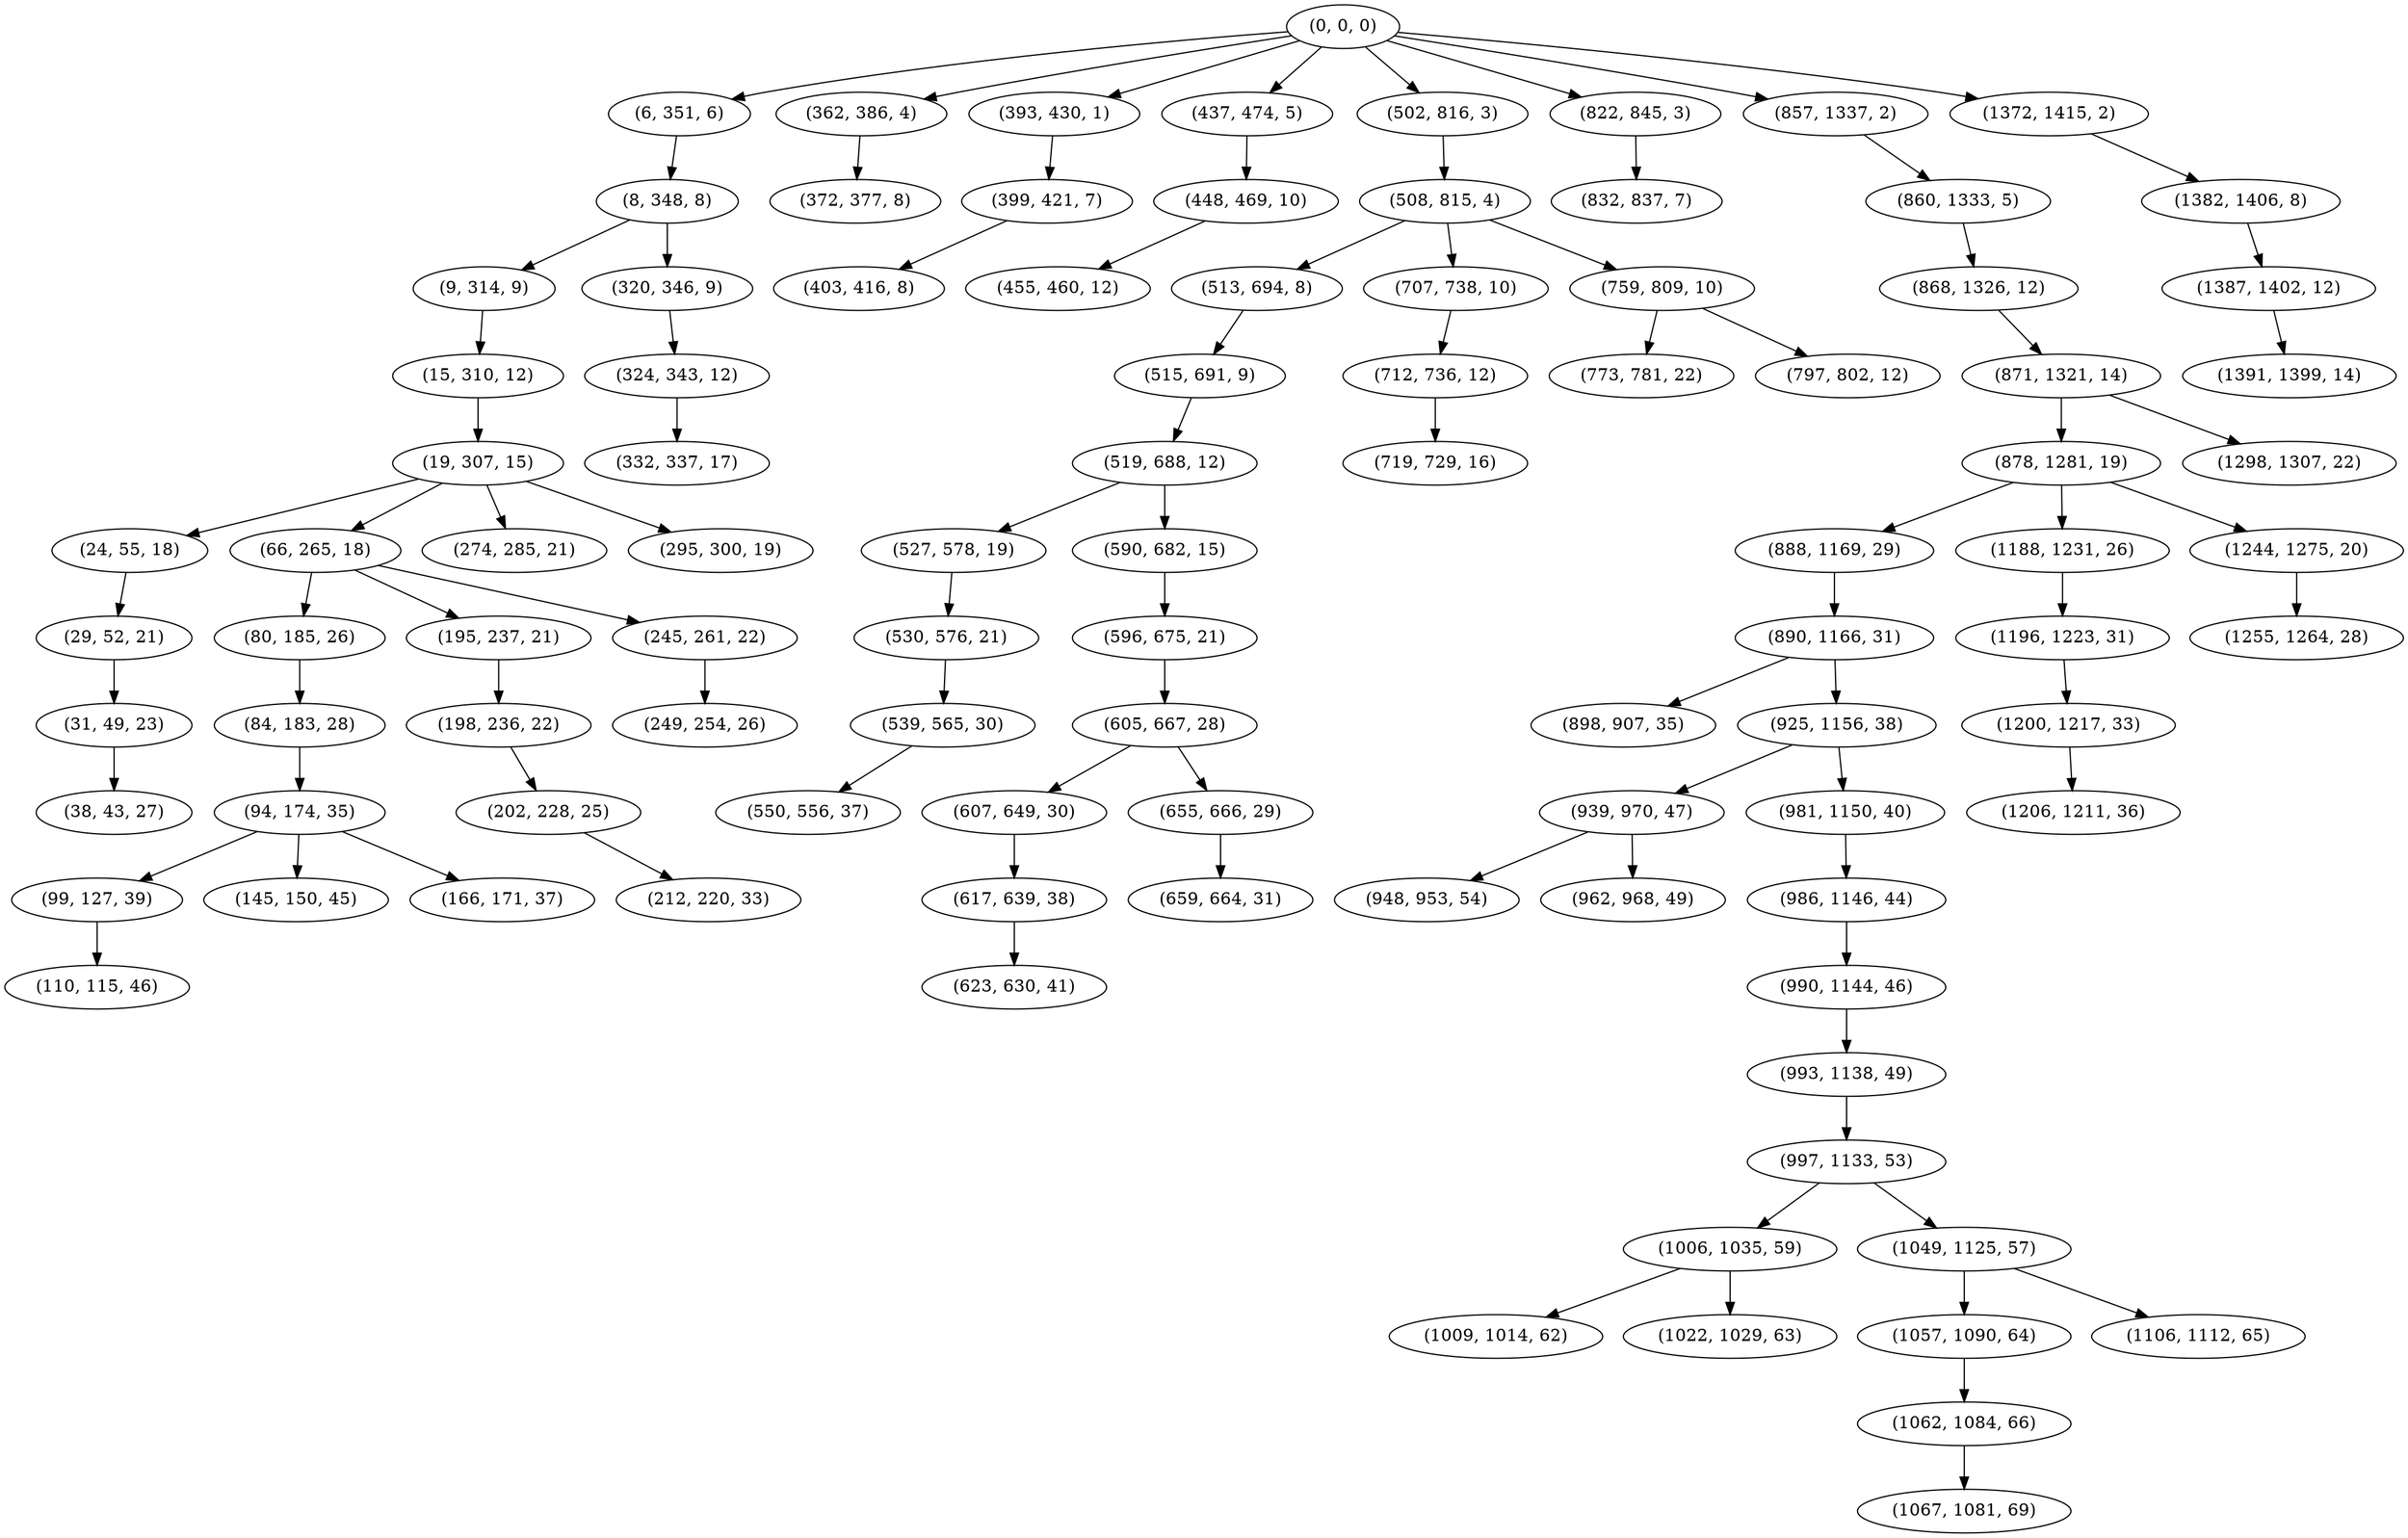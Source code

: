 digraph tree {
    "(0, 0, 0)";
    "(6, 351, 6)";
    "(8, 348, 8)";
    "(9, 314, 9)";
    "(15, 310, 12)";
    "(19, 307, 15)";
    "(24, 55, 18)";
    "(29, 52, 21)";
    "(31, 49, 23)";
    "(38, 43, 27)";
    "(66, 265, 18)";
    "(80, 185, 26)";
    "(84, 183, 28)";
    "(94, 174, 35)";
    "(99, 127, 39)";
    "(110, 115, 46)";
    "(145, 150, 45)";
    "(166, 171, 37)";
    "(195, 237, 21)";
    "(198, 236, 22)";
    "(202, 228, 25)";
    "(212, 220, 33)";
    "(245, 261, 22)";
    "(249, 254, 26)";
    "(274, 285, 21)";
    "(295, 300, 19)";
    "(320, 346, 9)";
    "(324, 343, 12)";
    "(332, 337, 17)";
    "(362, 386, 4)";
    "(372, 377, 8)";
    "(393, 430, 1)";
    "(399, 421, 7)";
    "(403, 416, 8)";
    "(437, 474, 5)";
    "(448, 469, 10)";
    "(455, 460, 12)";
    "(502, 816, 3)";
    "(508, 815, 4)";
    "(513, 694, 8)";
    "(515, 691, 9)";
    "(519, 688, 12)";
    "(527, 578, 19)";
    "(530, 576, 21)";
    "(539, 565, 30)";
    "(550, 556, 37)";
    "(590, 682, 15)";
    "(596, 675, 21)";
    "(605, 667, 28)";
    "(607, 649, 30)";
    "(617, 639, 38)";
    "(623, 630, 41)";
    "(655, 666, 29)";
    "(659, 664, 31)";
    "(707, 738, 10)";
    "(712, 736, 12)";
    "(719, 729, 16)";
    "(759, 809, 10)";
    "(773, 781, 22)";
    "(797, 802, 12)";
    "(822, 845, 3)";
    "(832, 837, 7)";
    "(857, 1337, 2)";
    "(860, 1333, 5)";
    "(868, 1326, 12)";
    "(871, 1321, 14)";
    "(878, 1281, 19)";
    "(888, 1169, 29)";
    "(890, 1166, 31)";
    "(898, 907, 35)";
    "(925, 1156, 38)";
    "(939, 970, 47)";
    "(948, 953, 54)";
    "(962, 968, 49)";
    "(981, 1150, 40)";
    "(986, 1146, 44)";
    "(990, 1144, 46)";
    "(993, 1138, 49)";
    "(997, 1133, 53)";
    "(1006, 1035, 59)";
    "(1009, 1014, 62)";
    "(1022, 1029, 63)";
    "(1049, 1125, 57)";
    "(1057, 1090, 64)";
    "(1062, 1084, 66)";
    "(1067, 1081, 69)";
    "(1106, 1112, 65)";
    "(1188, 1231, 26)";
    "(1196, 1223, 31)";
    "(1200, 1217, 33)";
    "(1206, 1211, 36)";
    "(1244, 1275, 20)";
    "(1255, 1264, 28)";
    "(1298, 1307, 22)";
    "(1372, 1415, 2)";
    "(1382, 1406, 8)";
    "(1387, 1402, 12)";
    "(1391, 1399, 14)";
    "(0, 0, 0)" -> "(6, 351, 6)";
    "(0, 0, 0)" -> "(362, 386, 4)";
    "(0, 0, 0)" -> "(393, 430, 1)";
    "(0, 0, 0)" -> "(437, 474, 5)";
    "(0, 0, 0)" -> "(502, 816, 3)";
    "(0, 0, 0)" -> "(822, 845, 3)";
    "(0, 0, 0)" -> "(857, 1337, 2)";
    "(0, 0, 0)" -> "(1372, 1415, 2)";
    "(6, 351, 6)" -> "(8, 348, 8)";
    "(8, 348, 8)" -> "(9, 314, 9)";
    "(8, 348, 8)" -> "(320, 346, 9)";
    "(9, 314, 9)" -> "(15, 310, 12)";
    "(15, 310, 12)" -> "(19, 307, 15)";
    "(19, 307, 15)" -> "(24, 55, 18)";
    "(19, 307, 15)" -> "(66, 265, 18)";
    "(19, 307, 15)" -> "(274, 285, 21)";
    "(19, 307, 15)" -> "(295, 300, 19)";
    "(24, 55, 18)" -> "(29, 52, 21)";
    "(29, 52, 21)" -> "(31, 49, 23)";
    "(31, 49, 23)" -> "(38, 43, 27)";
    "(66, 265, 18)" -> "(80, 185, 26)";
    "(66, 265, 18)" -> "(195, 237, 21)";
    "(66, 265, 18)" -> "(245, 261, 22)";
    "(80, 185, 26)" -> "(84, 183, 28)";
    "(84, 183, 28)" -> "(94, 174, 35)";
    "(94, 174, 35)" -> "(99, 127, 39)";
    "(94, 174, 35)" -> "(145, 150, 45)";
    "(94, 174, 35)" -> "(166, 171, 37)";
    "(99, 127, 39)" -> "(110, 115, 46)";
    "(195, 237, 21)" -> "(198, 236, 22)";
    "(198, 236, 22)" -> "(202, 228, 25)";
    "(202, 228, 25)" -> "(212, 220, 33)";
    "(245, 261, 22)" -> "(249, 254, 26)";
    "(320, 346, 9)" -> "(324, 343, 12)";
    "(324, 343, 12)" -> "(332, 337, 17)";
    "(362, 386, 4)" -> "(372, 377, 8)";
    "(393, 430, 1)" -> "(399, 421, 7)";
    "(399, 421, 7)" -> "(403, 416, 8)";
    "(437, 474, 5)" -> "(448, 469, 10)";
    "(448, 469, 10)" -> "(455, 460, 12)";
    "(502, 816, 3)" -> "(508, 815, 4)";
    "(508, 815, 4)" -> "(513, 694, 8)";
    "(508, 815, 4)" -> "(707, 738, 10)";
    "(508, 815, 4)" -> "(759, 809, 10)";
    "(513, 694, 8)" -> "(515, 691, 9)";
    "(515, 691, 9)" -> "(519, 688, 12)";
    "(519, 688, 12)" -> "(527, 578, 19)";
    "(519, 688, 12)" -> "(590, 682, 15)";
    "(527, 578, 19)" -> "(530, 576, 21)";
    "(530, 576, 21)" -> "(539, 565, 30)";
    "(539, 565, 30)" -> "(550, 556, 37)";
    "(590, 682, 15)" -> "(596, 675, 21)";
    "(596, 675, 21)" -> "(605, 667, 28)";
    "(605, 667, 28)" -> "(607, 649, 30)";
    "(605, 667, 28)" -> "(655, 666, 29)";
    "(607, 649, 30)" -> "(617, 639, 38)";
    "(617, 639, 38)" -> "(623, 630, 41)";
    "(655, 666, 29)" -> "(659, 664, 31)";
    "(707, 738, 10)" -> "(712, 736, 12)";
    "(712, 736, 12)" -> "(719, 729, 16)";
    "(759, 809, 10)" -> "(773, 781, 22)";
    "(759, 809, 10)" -> "(797, 802, 12)";
    "(822, 845, 3)" -> "(832, 837, 7)";
    "(857, 1337, 2)" -> "(860, 1333, 5)";
    "(860, 1333, 5)" -> "(868, 1326, 12)";
    "(868, 1326, 12)" -> "(871, 1321, 14)";
    "(871, 1321, 14)" -> "(878, 1281, 19)";
    "(871, 1321, 14)" -> "(1298, 1307, 22)";
    "(878, 1281, 19)" -> "(888, 1169, 29)";
    "(878, 1281, 19)" -> "(1188, 1231, 26)";
    "(878, 1281, 19)" -> "(1244, 1275, 20)";
    "(888, 1169, 29)" -> "(890, 1166, 31)";
    "(890, 1166, 31)" -> "(898, 907, 35)";
    "(890, 1166, 31)" -> "(925, 1156, 38)";
    "(925, 1156, 38)" -> "(939, 970, 47)";
    "(925, 1156, 38)" -> "(981, 1150, 40)";
    "(939, 970, 47)" -> "(948, 953, 54)";
    "(939, 970, 47)" -> "(962, 968, 49)";
    "(981, 1150, 40)" -> "(986, 1146, 44)";
    "(986, 1146, 44)" -> "(990, 1144, 46)";
    "(990, 1144, 46)" -> "(993, 1138, 49)";
    "(993, 1138, 49)" -> "(997, 1133, 53)";
    "(997, 1133, 53)" -> "(1006, 1035, 59)";
    "(997, 1133, 53)" -> "(1049, 1125, 57)";
    "(1006, 1035, 59)" -> "(1009, 1014, 62)";
    "(1006, 1035, 59)" -> "(1022, 1029, 63)";
    "(1049, 1125, 57)" -> "(1057, 1090, 64)";
    "(1049, 1125, 57)" -> "(1106, 1112, 65)";
    "(1057, 1090, 64)" -> "(1062, 1084, 66)";
    "(1062, 1084, 66)" -> "(1067, 1081, 69)";
    "(1188, 1231, 26)" -> "(1196, 1223, 31)";
    "(1196, 1223, 31)" -> "(1200, 1217, 33)";
    "(1200, 1217, 33)" -> "(1206, 1211, 36)";
    "(1244, 1275, 20)" -> "(1255, 1264, 28)";
    "(1372, 1415, 2)" -> "(1382, 1406, 8)";
    "(1382, 1406, 8)" -> "(1387, 1402, 12)";
    "(1387, 1402, 12)" -> "(1391, 1399, 14)";
}
